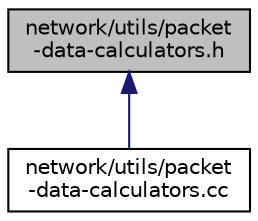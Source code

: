 digraph "network/utils/packet-data-calculators.h"
{
  edge [fontname="Helvetica",fontsize="10",labelfontname="Helvetica",labelfontsize="10"];
  node [fontname="Helvetica",fontsize="10",shape=record];
  Node1 [label="network/utils/packet\l-data-calculators.h",height=0.2,width=0.4,color="black", fillcolor="grey75", style="filled", fontcolor="black"];
  Node1 -> Node2 [dir="back",color="midnightblue",fontsize="10",style="solid"];
  Node2 [label="network/utils/packet\l-data-calculators.cc",height=0.2,width=0.4,color="black", fillcolor="white", style="filled",URL="$d0/d23/packet-data-calculators_8cc.html"];
}
